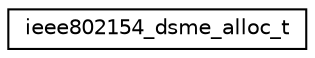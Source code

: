 digraph "Graphical Class Hierarchy"
{
 // LATEX_PDF_SIZE
  edge [fontname="Helvetica",fontsize="10",labelfontname="Helvetica",labelfontsize="10"];
  node [fontname="Helvetica",fontsize="10",shape=record];
  rankdir="LR";
  Node0 [label="ieee802154_dsme_alloc_t",height=0.2,width=0.4,color="black", fillcolor="white", style="filled",URL="$structieee802154__dsme__alloc__t.html",tooltip="DSME Allocation descriptor."];
}
